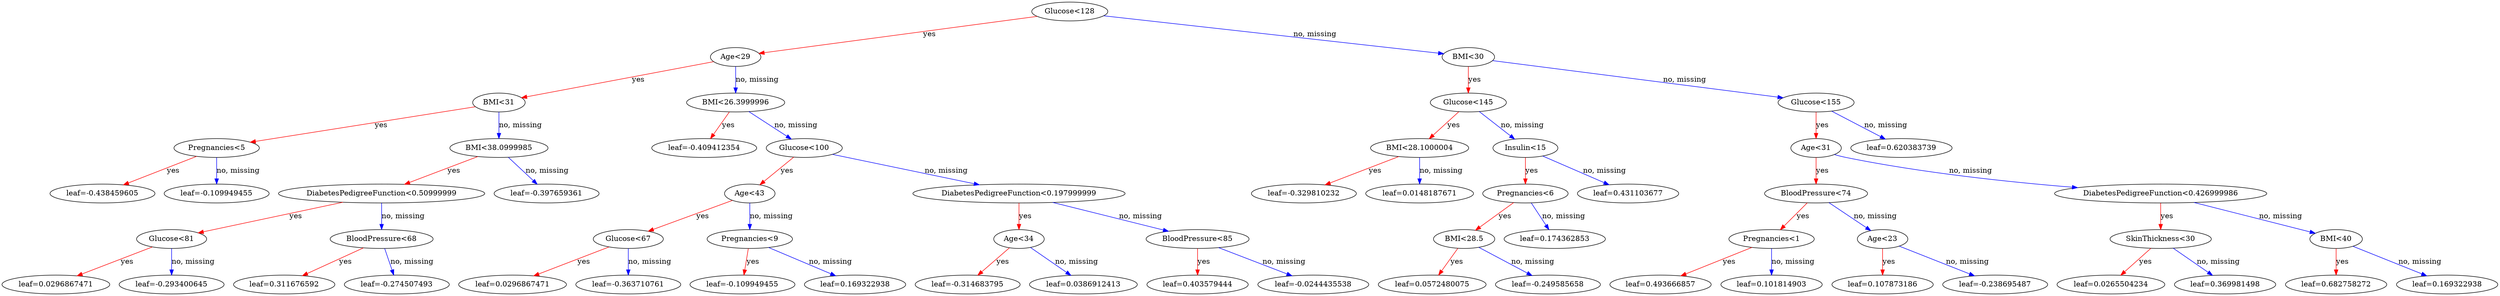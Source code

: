 digraph {
    graph [ rankdir=TB ]

    0 [ label="Glucose<128" ]
    0 -> 1 [label="yes" color="#FF0000"]
    0 -> 2 [label="no, missing" color="#0000FF"]

    1 [ label="Age<29" ]
    1 -> 3 [label="yes" color="#FF0000"]
    1 -> 4 [label="no, missing" color="#0000FF"]

    3 [ label="BMI<31" ]
    3 -> 7 [label="yes" color="#FF0000"]
    3 -> 8 [label="no, missing" color="#0000FF"]

    7 [ label="Pregnancies<5" ]
    7 -> 15 [label="yes" color="#FF0000"]
    7 -> 16 [label="no, missing" color="#0000FF"]

    15 [ label="leaf=-0.438459605" ]

    16 [ label="leaf=-0.109949455" ]

    8 [ label="BMI<38.0999985" ]
    8 -> 17 [label="yes" color="#FF0000"]
    8 -> 18 [label="no, missing" color="#0000FF"]

    17 [ label="DiabetesPedigreeFunction<0.50999999" ]
    17 -> 27 [label="yes" color="#FF0000"]
    17 -> 28 [label="no, missing" color="#0000FF"]

    27 [ label="Glucose<81" ]
    27 -> 39 [label="yes" color="#FF0000"]
    27 -> 40 [label="no, missing" color="#0000FF"]

    39 [ label="leaf=0.0296867471" ]

    40 [ label="leaf=-0.293400645" ]

    28 [ label="BloodPressure<68" ]
    28 -> 41 [label="yes" color="#FF0000"]
    28 -> 42 [label="no, missing" color="#0000FF"]

    41 [ label="leaf=0.311676592" ]

    42 [ label="leaf=-0.274507493" ]

    18 [ label="leaf=-0.397659361" ]

    4 [ label="BMI<26.3999996" ]
    4 -> 9 [label="yes" color="#FF0000"]
    4 -> 10 [label="no, missing" color="#0000FF"]

    9 [ label="leaf=-0.409412354" ]

    10 [ label="Glucose<100" ]
    10 -> 19 [label="yes" color="#FF0000"]
    10 -> 20 [label="no, missing" color="#0000FF"]

    19 [ label="Age<43" ]
    19 -> 29 [label="yes" color="#FF0000"]
    19 -> 30 [label="no, missing" color="#0000FF"]

    29 [ label="Glucose<67" ]
    29 -> 43 [label="yes" color="#FF0000"]
    29 -> 44 [label="no, missing" color="#0000FF"]

    43 [ label="leaf=0.0296867471" ]

    44 [ label="leaf=-0.363710761" ]

    30 [ label="Pregnancies<9" ]
    30 -> 45 [label="yes" color="#FF0000"]
    30 -> 46 [label="no, missing" color="#0000FF"]

    45 [ label="leaf=-0.109949455" ]

    46 [ label="leaf=0.169322938" ]

    20 [ label="DiabetesPedigreeFunction<0.197999999" ]
    20 -> 31 [label="yes" color="#FF0000"]
    20 -> 32 [label="no, missing" color="#0000FF"]

    31 [ label="Age<34" ]
    31 -> 47 [label="yes" color="#FF0000"]
    31 -> 48 [label="no, missing" color="#0000FF"]

    47 [ label="leaf=-0.314683795" ]

    48 [ label="leaf=0.0386912413" ]

    32 [ label="BloodPressure<85" ]
    32 -> 49 [label="yes" color="#FF0000"]
    32 -> 50 [label="no, missing" color="#0000FF"]

    49 [ label="leaf=0.403579444" ]

    50 [ label="leaf=-0.0244435538" ]

    2 [ label="BMI<30" ]
    2 -> 5 [label="yes" color="#FF0000"]
    2 -> 6 [label="no, missing" color="#0000FF"]

    5 [ label="Glucose<145" ]
    5 -> 11 [label="yes" color="#FF0000"]
    5 -> 12 [label="no, missing" color="#0000FF"]

    11 [ label="BMI<28.1000004" ]
    11 -> 21 [label="yes" color="#FF0000"]
    11 -> 22 [label="no, missing" color="#0000FF"]

    21 [ label="leaf=-0.329810232" ]

    22 [ label="leaf=0.0148187671" ]

    12 [ label="Insulin<15" ]
    12 -> 23 [label="yes" color="#FF0000"]
    12 -> 24 [label="no, missing" color="#0000FF"]

    23 [ label="Pregnancies<6" ]
    23 -> 33 [label="yes" color="#FF0000"]
    23 -> 34 [label="no, missing" color="#0000FF"]

    33 [ label="BMI<28.5" ]
    33 -> 51 [label="yes" color="#FF0000"]
    33 -> 52 [label="no, missing" color="#0000FF"]

    51 [ label="leaf=0.0572480075" ]

    52 [ label="leaf=-0.249585658" ]

    34 [ label="leaf=0.174362853" ]

    24 [ label="leaf=0.431103677" ]

    6 [ label="Glucose<155" ]
    6 -> 13 [label="yes" color="#FF0000"]
    6 -> 14 [label="no, missing" color="#0000FF"]

    13 [ label="Age<31" ]
    13 -> 25 [label="yes" color="#FF0000"]
    13 -> 26 [label="no, missing" color="#0000FF"]

    25 [ label="BloodPressure<74" ]
    25 -> 35 [label="yes" color="#FF0000"]
    25 -> 36 [label="no, missing" color="#0000FF"]

    35 [ label="Pregnancies<1" ]
    35 -> 53 [label="yes" color="#FF0000"]
    35 -> 54 [label="no, missing" color="#0000FF"]

    53 [ label="leaf=0.493666857" ]

    54 [ label="leaf=0.101814903" ]

    36 [ label="Age<23" ]
    36 -> 55 [label="yes" color="#FF0000"]
    36 -> 56 [label="no, missing" color="#0000FF"]

    55 [ label="leaf=0.107873186" ]

    56 [ label="leaf=-0.238695487" ]

    26 [ label="DiabetesPedigreeFunction<0.426999986" ]
    26 -> 37 [label="yes" color="#FF0000"]
    26 -> 38 [label="no, missing" color="#0000FF"]

    37 [ label="SkinThickness<30" ]
    37 -> 57 [label="yes" color="#FF0000"]
    37 -> 58 [label="no, missing" color="#0000FF"]

    57 [ label="leaf=0.0265504234" ]

    58 [ label="leaf=0.369981498" ]

    38 [ label="BMI<40" ]
    38 -> 59 [label="yes" color="#FF0000"]
    38 -> 60 [label="no, missing" color="#0000FF"]

    59 [ label="leaf=0.682758272" ]

    60 [ label="leaf=0.169322938" ]

    14 [ label="leaf=0.620383739" ]
}

